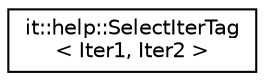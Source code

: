 digraph "Graphical Class Hierarchy"
{
  edge [fontname="Helvetica",fontsize="10",labelfontname="Helvetica",labelfontsize="10"];
  node [fontname="Helvetica",fontsize="10",shape=record];
  rankdir="LR";
  Node1 [label="it::help::SelectIterTag\l\< Iter1, Iter2 \>",height=0.2,width=0.4,color="black", fillcolor="white", style="filled",URL="$structit_1_1help_1_1SelectIterTag_3_01Iter1_00_01Iter2_01_4.html"];
}
